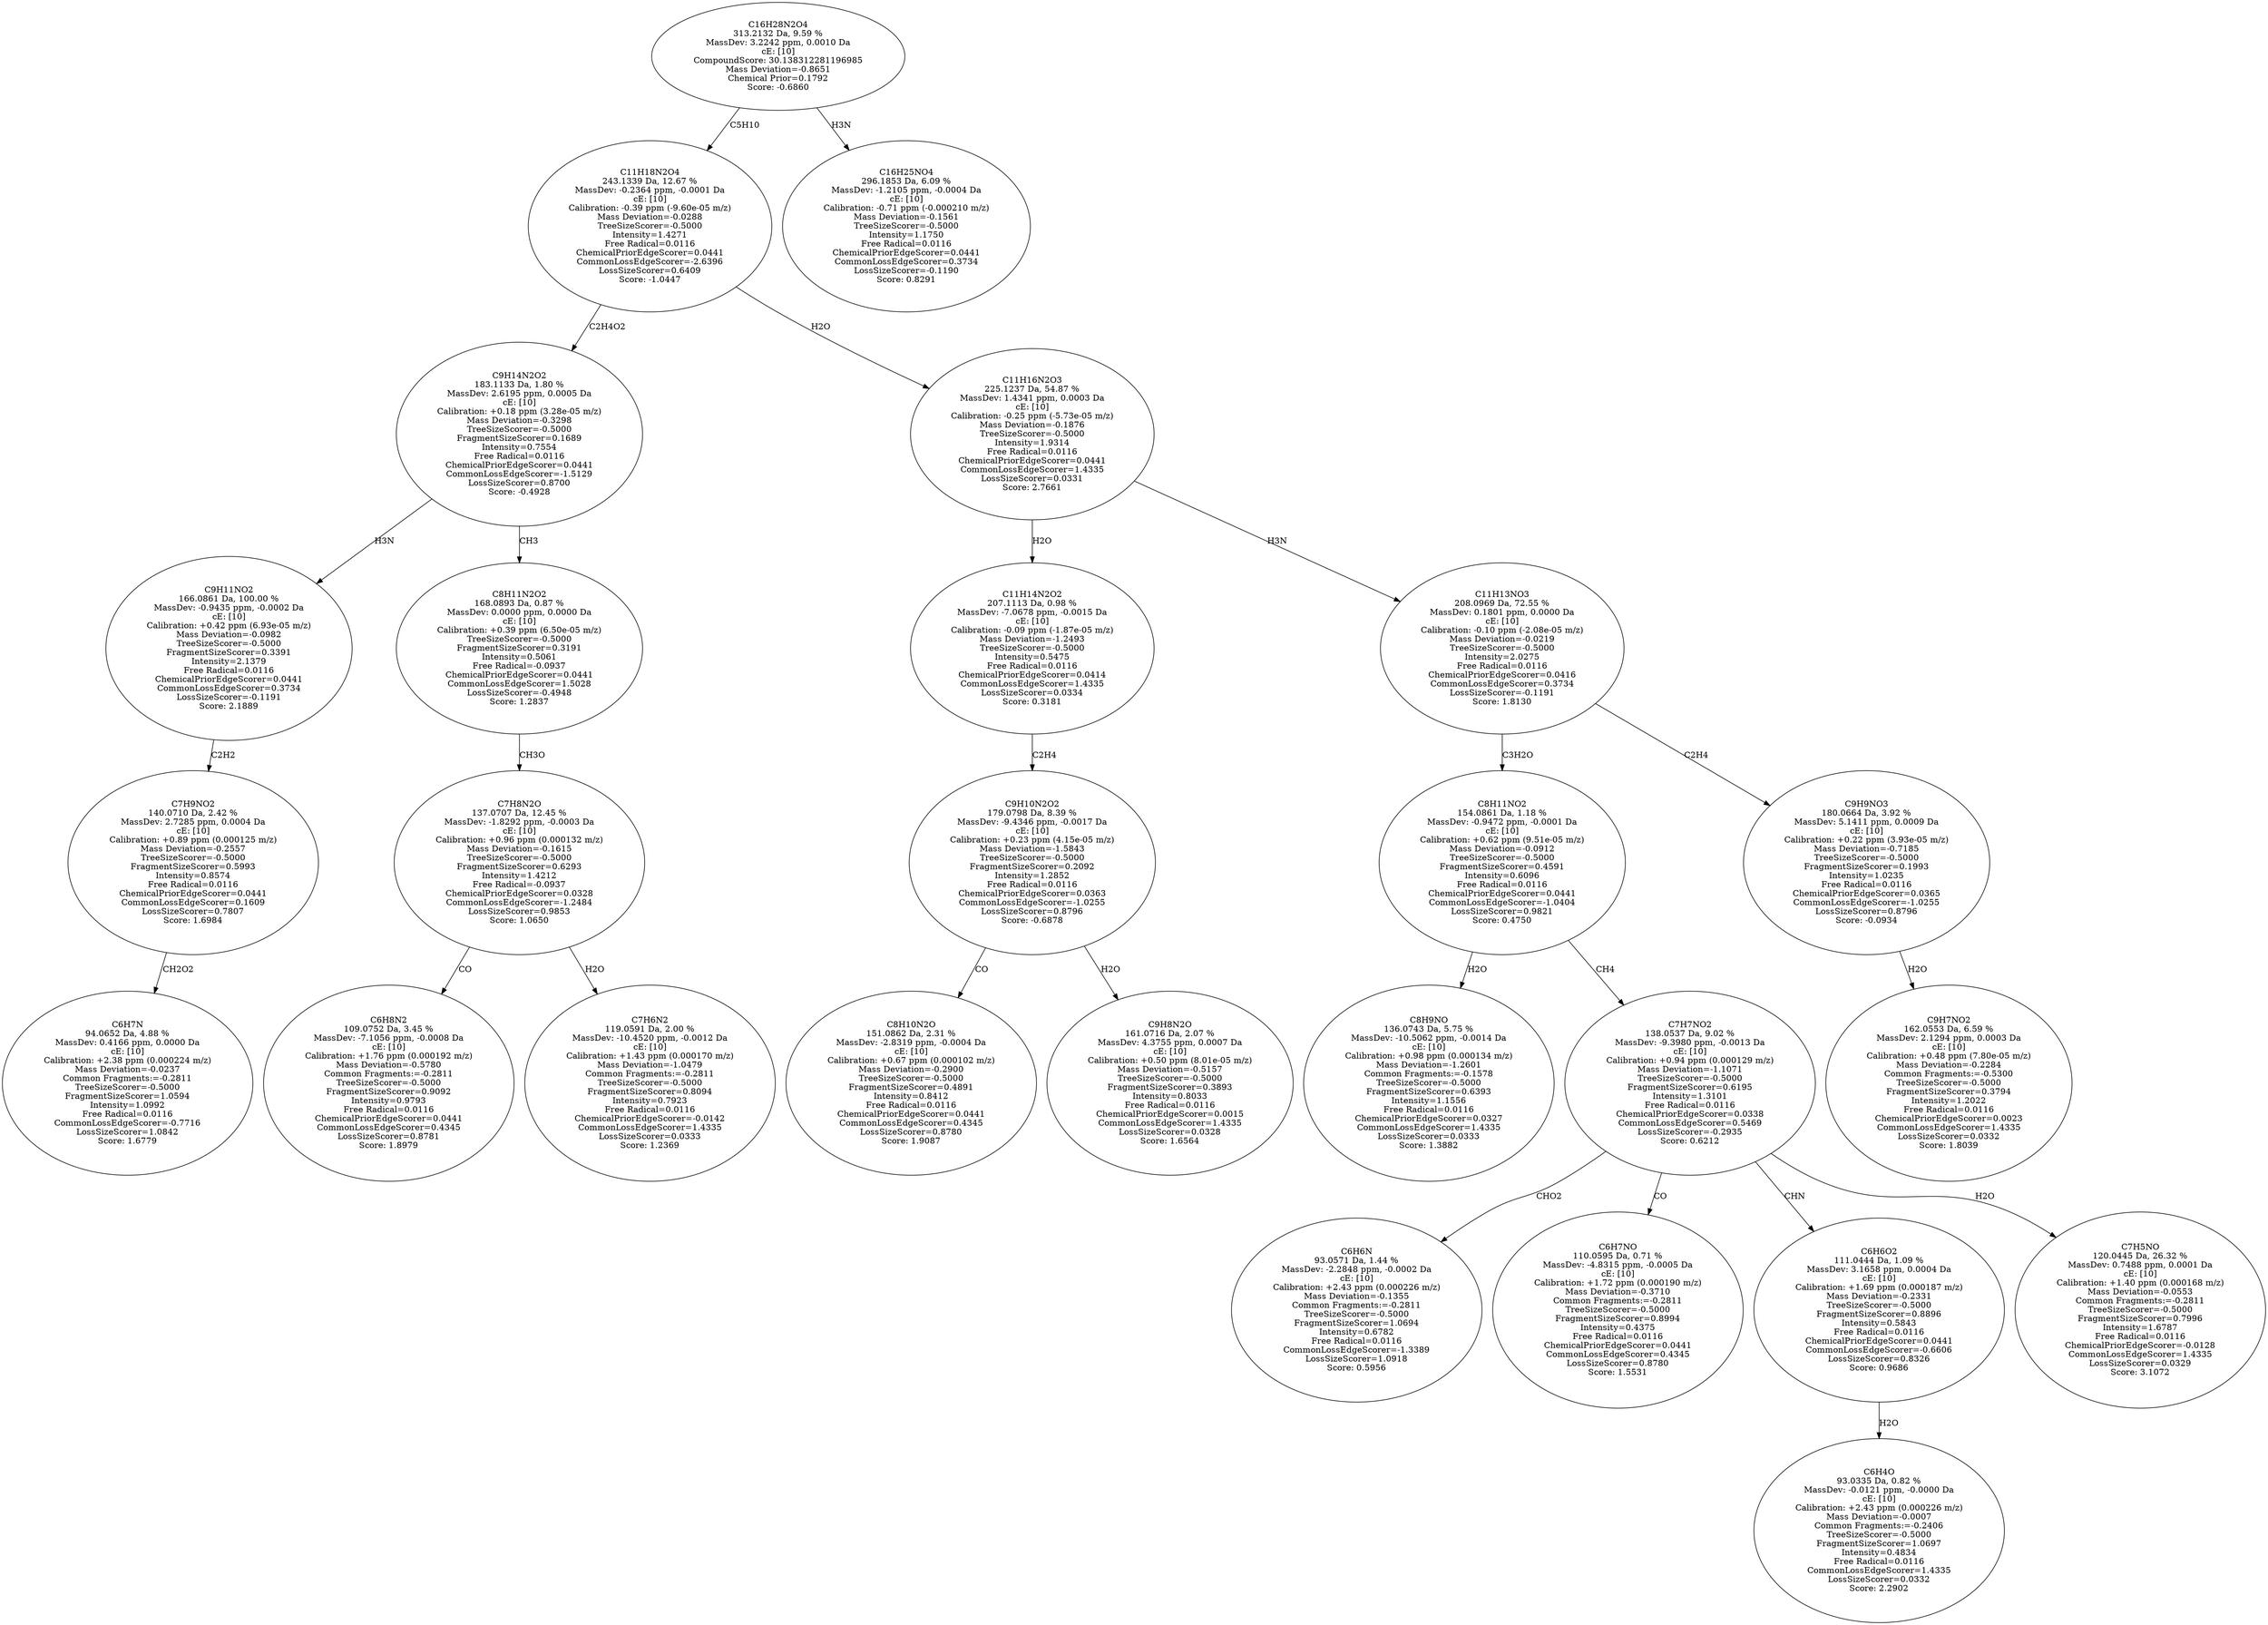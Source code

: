 strict digraph {
v1 [label="C6H7N\n94.0652 Da, 4.88 %\nMassDev: 0.4166 ppm, 0.0000 Da\ncE: [10]\nCalibration: +2.38 ppm (0.000224 m/z)\nMass Deviation=-0.0237\nCommon Fragments:=-0.2811\nTreeSizeScorer=-0.5000\nFragmentSizeScorer=1.0594\nIntensity=1.0992\nFree Radical=0.0116\nCommonLossEdgeScorer=-0.7716\nLossSizeScorer=1.0842\nScore: 1.6779"];
v2 [label="C7H9NO2\n140.0710 Da, 2.42 %\nMassDev: 2.7285 ppm, 0.0004 Da\ncE: [10]\nCalibration: +0.89 ppm (0.000125 m/z)\nMass Deviation=-0.2557\nTreeSizeScorer=-0.5000\nFragmentSizeScorer=0.5993\nIntensity=0.8574\nFree Radical=0.0116\nChemicalPriorEdgeScorer=0.0441\nCommonLossEdgeScorer=0.1609\nLossSizeScorer=0.7807\nScore: 1.6984"];
v3 [label="C9H11NO2\n166.0861 Da, 100.00 %\nMassDev: -0.9435 ppm, -0.0002 Da\ncE: [10]\nCalibration: +0.42 ppm (6.93e-05 m/z)\nMass Deviation=-0.0982\nTreeSizeScorer=-0.5000\nFragmentSizeScorer=0.3391\nIntensity=2.1379\nFree Radical=0.0116\nChemicalPriorEdgeScorer=0.0441\nCommonLossEdgeScorer=0.3734\nLossSizeScorer=-0.1191\nScore: 2.1889"];
v4 [label="C6H8N2\n109.0752 Da, 3.45 %\nMassDev: -7.1056 ppm, -0.0008 Da\ncE: [10]\nCalibration: +1.76 ppm (0.000192 m/z)\nMass Deviation=-0.5780\nCommon Fragments:=-0.2811\nTreeSizeScorer=-0.5000\nFragmentSizeScorer=0.9092\nIntensity=0.9793\nFree Radical=0.0116\nChemicalPriorEdgeScorer=0.0441\nCommonLossEdgeScorer=0.4345\nLossSizeScorer=0.8781\nScore: 1.8979"];
v5 [label="C7H6N2\n119.0591 Da, 2.00 %\nMassDev: -10.4520 ppm, -0.0012 Da\ncE: [10]\nCalibration: +1.43 ppm (0.000170 m/z)\nMass Deviation=-1.0479\nCommon Fragments:=-0.2811\nTreeSizeScorer=-0.5000\nFragmentSizeScorer=0.8094\nIntensity=0.7923\nFree Radical=0.0116\nChemicalPriorEdgeScorer=-0.0142\nCommonLossEdgeScorer=1.4335\nLossSizeScorer=0.0333\nScore: 1.2369"];
v6 [label="C7H8N2O\n137.0707 Da, 12.45 %\nMassDev: -1.8292 ppm, -0.0003 Da\ncE: [10]\nCalibration: +0.96 ppm (0.000132 m/z)\nMass Deviation=-0.1615\nTreeSizeScorer=-0.5000\nFragmentSizeScorer=0.6293\nIntensity=1.4212\nFree Radical=-0.0937\nChemicalPriorEdgeScorer=0.0328\nCommonLossEdgeScorer=-1.2484\nLossSizeScorer=0.9853\nScore: 1.0650"];
v7 [label="C8H11N2O2\n168.0893 Da, 0.87 %\nMassDev: 0.0000 ppm, 0.0000 Da\ncE: [10]\nCalibration: +0.39 ppm (6.50e-05 m/z)\nTreeSizeScorer=-0.5000\nFragmentSizeScorer=0.3191\nIntensity=0.5061\nFree Radical=-0.0937\nChemicalPriorEdgeScorer=0.0441\nCommonLossEdgeScorer=1.5028\nLossSizeScorer=-0.4948\nScore: 1.2837"];
v8 [label="C9H14N2O2\n183.1133 Da, 1.80 %\nMassDev: 2.6195 ppm, 0.0005 Da\ncE: [10]\nCalibration: +0.18 ppm (3.28e-05 m/z)\nMass Deviation=-0.3298\nTreeSizeScorer=-0.5000\nFragmentSizeScorer=0.1689\nIntensity=0.7554\nFree Radical=0.0116\nChemicalPriorEdgeScorer=0.0441\nCommonLossEdgeScorer=-1.5129\nLossSizeScorer=0.8700\nScore: -0.4928"];
v9 [label="C8H10N2O\n151.0862 Da, 2.31 %\nMassDev: -2.8319 ppm, -0.0004 Da\ncE: [10]\nCalibration: +0.67 ppm (0.000102 m/z)\nMass Deviation=-0.2900\nTreeSizeScorer=-0.5000\nFragmentSizeScorer=0.4891\nIntensity=0.8412\nFree Radical=0.0116\nChemicalPriorEdgeScorer=0.0441\nCommonLossEdgeScorer=0.4345\nLossSizeScorer=0.8780\nScore: 1.9087"];
v10 [label="C9H8N2O\n161.0716 Da, 2.07 %\nMassDev: 4.3755 ppm, 0.0007 Da\ncE: [10]\nCalibration: +0.50 ppm (8.01e-05 m/z)\nMass Deviation=-0.5157\nTreeSizeScorer=-0.5000\nFragmentSizeScorer=0.3893\nIntensity=0.8033\nFree Radical=0.0116\nChemicalPriorEdgeScorer=0.0015\nCommonLossEdgeScorer=1.4335\nLossSizeScorer=0.0328\nScore: 1.6564"];
v11 [label="C9H10N2O2\n179.0798 Da, 8.39 %\nMassDev: -9.4346 ppm, -0.0017 Da\ncE: [10]\nCalibration: +0.23 ppm (4.15e-05 m/z)\nMass Deviation=-1.5843\nTreeSizeScorer=-0.5000\nFragmentSizeScorer=0.2092\nIntensity=1.2852\nFree Radical=0.0116\nChemicalPriorEdgeScorer=0.0363\nCommonLossEdgeScorer=-1.0255\nLossSizeScorer=0.8796\nScore: -0.6878"];
v12 [label="C11H14N2O2\n207.1113 Da, 0.98 %\nMassDev: -7.0678 ppm, -0.0015 Da\ncE: [10]\nCalibration: -0.09 ppm (-1.87e-05 m/z)\nMass Deviation=-1.2493\nTreeSizeScorer=-0.5000\nIntensity=0.5475\nFree Radical=0.0116\nChemicalPriorEdgeScorer=0.0414\nCommonLossEdgeScorer=1.4335\nLossSizeScorer=0.0334\nScore: 0.3181"];
v13 [label="C8H9NO\n136.0743 Da, 5.75 %\nMassDev: -10.5062 ppm, -0.0014 Da\ncE: [10]\nCalibration: +0.98 ppm (0.000134 m/z)\nMass Deviation=-1.2601\nCommon Fragments:=-0.1578\nTreeSizeScorer=-0.5000\nFragmentSizeScorer=0.6393\nIntensity=1.1556\nFree Radical=0.0116\nChemicalPriorEdgeScorer=0.0327\nCommonLossEdgeScorer=1.4335\nLossSizeScorer=0.0333\nScore: 1.3882"];
v14 [label="C6H6N\n93.0571 Da, 1.44 %\nMassDev: -2.2848 ppm, -0.0002 Da\ncE: [10]\nCalibration: +2.43 ppm (0.000226 m/z)\nMass Deviation=-0.1355\nCommon Fragments:=-0.2811\nTreeSizeScorer=-0.5000\nFragmentSizeScorer=1.0694\nIntensity=0.6782\nFree Radical=0.0116\nCommonLossEdgeScorer=-1.3389\nLossSizeScorer=1.0918\nScore: 0.5956"];
v15 [label="C6H7NO\n110.0595 Da, 0.71 %\nMassDev: -4.8315 ppm, -0.0005 Da\ncE: [10]\nCalibration: +1.72 ppm (0.000190 m/z)\nMass Deviation=-0.3710\nCommon Fragments:=-0.2811\nTreeSizeScorer=-0.5000\nFragmentSizeScorer=0.8994\nIntensity=0.4375\nFree Radical=0.0116\nChemicalPriorEdgeScorer=0.0441\nCommonLossEdgeScorer=0.4345\nLossSizeScorer=0.8780\nScore: 1.5531"];
v16 [label="C6H4O\n93.0335 Da, 0.82 %\nMassDev: -0.0121 ppm, -0.0000 Da\ncE: [10]\nCalibration: +2.43 ppm (0.000226 m/z)\nMass Deviation=-0.0007\nCommon Fragments:=-0.2406\nTreeSizeScorer=-0.5000\nFragmentSizeScorer=1.0697\nIntensity=0.4834\nFree Radical=0.0116\nCommonLossEdgeScorer=1.4335\nLossSizeScorer=0.0332\nScore: 2.2902"];
v17 [label="C6H6O2\n111.0444 Da, 1.09 %\nMassDev: 3.1658 ppm, 0.0004 Da\ncE: [10]\nCalibration: +1.69 ppm (0.000187 m/z)\nMass Deviation=-0.2331\nTreeSizeScorer=-0.5000\nFragmentSizeScorer=0.8896\nIntensity=0.5843\nFree Radical=0.0116\nChemicalPriorEdgeScorer=0.0441\nCommonLossEdgeScorer=-0.6606\nLossSizeScorer=0.8326\nScore: 0.9686"];
v18 [label="C7H5NO\n120.0445 Da, 26.32 %\nMassDev: 0.7488 ppm, 0.0001 Da\ncE: [10]\nCalibration: +1.40 ppm (0.000168 m/z)\nMass Deviation=-0.0553\nCommon Fragments:=-0.2811\nTreeSizeScorer=-0.5000\nFragmentSizeScorer=0.7996\nIntensity=1.6787\nFree Radical=0.0116\nChemicalPriorEdgeScorer=-0.0128\nCommonLossEdgeScorer=1.4335\nLossSizeScorer=0.0329\nScore: 3.1072"];
v19 [label="C7H7NO2\n138.0537 Da, 9.02 %\nMassDev: -9.3980 ppm, -0.0013 Da\ncE: [10]\nCalibration: +0.94 ppm (0.000129 m/z)\nMass Deviation=-1.1071\nTreeSizeScorer=-0.5000\nFragmentSizeScorer=0.6195\nIntensity=1.3101\nFree Radical=0.0116\nChemicalPriorEdgeScorer=0.0338\nCommonLossEdgeScorer=0.5469\nLossSizeScorer=-0.2935\nScore: 0.6212"];
v20 [label="C8H11NO2\n154.0861 Da, 1.18 %\nMassDev: -0.9472 ppm, -0.0001 Da\ncE: [10]\nCalibration: +0.62 ppm (9.51e-05 m/z)\nMass Deviation=-0.0912\nTreeSizeScorer=-0.5000\nFragmentSizeScorer=0.4591\nIntensity=0.6096\nFree Radical=0.0116\nChemicalPriorEdgeScorer=0.0441\nCommonLossEdgeScorer=-1.0404\nLossSizeScorer=0.9821\nScore: 0.4750"];
v21 [label="C9H7NO2\n162.0553 Da, 6.59 %\nMassDev: 2.1294 ppm, 0.0003 Da\ncE: [10]\nCalibration: +0.48 ppm (7.80e-05 m/z)\nMass Deviation=-0.2284\nCommon Fragments:=-0.5300\nTreeSizeScorer=-0.5000\nFragmentSizeScorer=0.3794\nIntensity=1.2022\nFree Radical=0.0116\nChemicalPriorEdgeScorer=0.0023\nCommonLossEdgeScorer=1.4335\nLossSizeScorer=0.0332\nScore: 1.8039"];
v22 [label="C9H9NO3\n180.0664 Da, 3.92 %\nMassDev: 5.1411 ppm, 0.0009 Da\ncE: [10]\nCalibration: +0.22 ppm (3.93e-05 m/z)\nMass Deviation=-0.7185\nTreeSizeScorer=-0.5000\nFragmentSizeScorer=0.1993\nIntensity=1.0235\nFree Radical=0.0116\nChemicalPriorEdgeScorer=0.0365\nCommonLossEdgeScorer=-1.0255\nLossSizeScorer=0.8796\nScore: -0.0934"];
v23 [label="C11H13NO3\n208.0969 Da, 72.55 %\nMassDev: 0.1801 ppm, 0.0000 Da\ncE: [10]\nCalibration: -0.10 ppm (-2.08e-05 m/z)\nMass Deviation=-0.0219\nTreeSizeScorer=-0.5000\nIntensity=2.0275\nFree Radical=0.0116\nChemicalPriorEdgeScorer=0.0416\nCommonLossEdgeScorer=0.3734\nLossSizeScorer=-0.1191\nScore: 1.8130"];
v24 [label="C11H16N2O3\n225.1237 Da, 54.87 %\nMassDev: 1.4341 ppm, 0.0003 Da\ncE: [10]\nCalibration: -0.25 ppm (-5.73e-05 m/z)\nMass Deviation=-0.1876\nTreeSizeScorer=-0.5000\nIntensity=1.9314\nFree Radical=0.0116\nChemicalPriorEdgeScorer=0.0441\nCommonLossEdgeScorer=1.4335\nLossSizeScorer=0.0331\nScore: 2.7661"];
v25 [label="C11H18N2O4\n243.1339 Da, 12.67 %\nMassDev: -0.2364 ppm, -0.0001 Da\ncE: [10]\nCalibration: -0.39 ppm (-9.60e-05 m/z)\nMass Deviation=-0.0288\nTreeSizeScorer=-0.5000\nIntensity=1.4271\nFree Radical=0.0116\nChemicalPriorEdgeScorer=0.0441\nCommonLossEdgeScorer=-2.6396\nLossSizeScorer=0.6409\nScore: -1.0447"];
v26 [label="C16H25NO4\n296.1853 Da, 6.09 %\nMassDev: -1.2105 ppm, -0.0004 Da\ncE: [10]\nCalibration: -0.71 ppm (-0.000210 m/z)\nMass Deviation=-0.1561\nTreeSizeScorer=-0.5000\nIntensity=1.1750\nFree Radical=0.0116\nChemicalPriorEdgeScorer=0.0441\nCommonLossEdgeScorer=0.3734\nLossSizeScorer=-0.1190\nScore: 0.8291"];
v27 [label="C16H28N2O4\n313.2132 Da, 9.59 %\nMassDev: 3.2242 ppm, 0.0010 Da\ncE: [10]\nCompoundScore: 30.138312281196985\nMass Deviation=-0.8651\nChemical Prior=0.1792\nScore: -0.6860"];
v2 -> v1 [label="CH2O2"];
v3 -> v2 [label="C2H2"];
v8 -> v3 [label="H3N"];
v6 -> v4 [label="CO"];
v6 -> v5 [label="H2O"];
v7 -> v6 [label="CH3O"];
v8 -> v7 [label="CH3"];
v25 -> v8 [label="C2H4O2"];
v11 -> v9 [label="CO"];
v11 -> v10 [label="H2O"];
v12 -> v11 [label="C2H4"];
v24 -> v12 [label="H2O"];
v20 -> v13 [label="H2O"];
v19 -> v14 [label="CHO2"];
v19 -> v15 [label="CO"];
v17 -> v16 [label="H2O"];
v19 -> v17 [label="CHN"];
v19 -> v18 [label="H2O"];
v20 -> v19 [label="CH4"];
v23 -> v20 [label="C3H2O"];
v22 -> v21 [label="H2O"];
v23 -> v22 [label="C2H4"];
v24 -> v23 [label="H3N"];
v25 -> v24 [label="H2O"];
v27 -> v25 [label="C5H10"];
v27 -> v26 [label="H3N"];
}